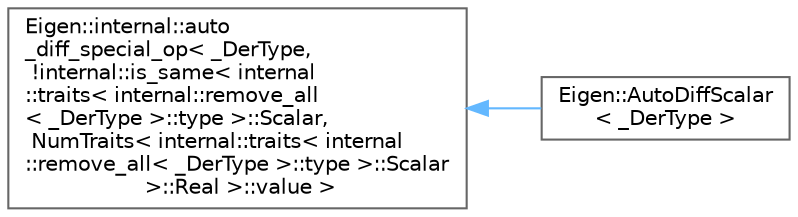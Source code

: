 digraph "类继承关系图"
{
 // LATEX_PDF_SIZE
  bgcolor="transparent";
  edge [fontname=Helvetica,fontsize=10,labelfontname=Helvetica,labelfontsize=10];
  node [fontname=Helvetica,fontsize=10,shape=box,height=0.2,width=0.4];
  rankdir="LR";
  Node0 [id="Node000000",label="Eigen::internal::auto\l_diff_special_op\< _DerType,\l !internal::is_same\< internal\l::traits\< internal::remove_all\l\< _DerType \>::type \>::Scalar,\l NumTraits\< internal::traits\< internal\l::remove_all\< _DerType \>::type \>::Scalar\l \>::Real \>::value \>",height=0.2,width=0.4,color="grey40", fillcolor="white", style="filled",URL="$struct_eigen_1_1internal_1_1auto__diff__special__op.html",tooltip=" "];
  Node0 -> Node1 [id="edge3932_Node000000_Node000001",dir="back",color="steelblue1",style="solid",tooltip=" "];
  Node1 [id="Node000001",label="Eigen::AutoDiffScalar\l\< _DerType \>",height=0.2,width=0.4,color="grey40", fillcolor="white", style="filled",URL="$class_eigen_1_1_auto_diff_scalar.html",tooltip="A scalar type replacement with automatic differentation capability"];
}
